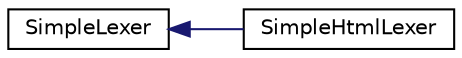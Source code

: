 digraph "Graphical Class Hierarchy"
{
  edge [fontname="Helvetica",fontsize="10",labelfontname="Helvetica",labelfontsize="10"];
  node [fontname="Helvetica",fontsize="10",shape=record];
  rankdir="LR";
  Node1 [label="SimpleLexer",height=0.2,width=0.4,color="black", fillcolor="white", style="filled",URL="$class_simple_lexer.html"];
  Node1 -> Node2 [dir="back",color="midnightblue",fontsize="10",style="solid",fontname="Helvetica"];
  Node2 [label="SimpleHtmlLexer",height=0.2,width=0.4,color="black", fillcolor="white", style="filled",URL="$class_simple_html_lexer.html"];
}
